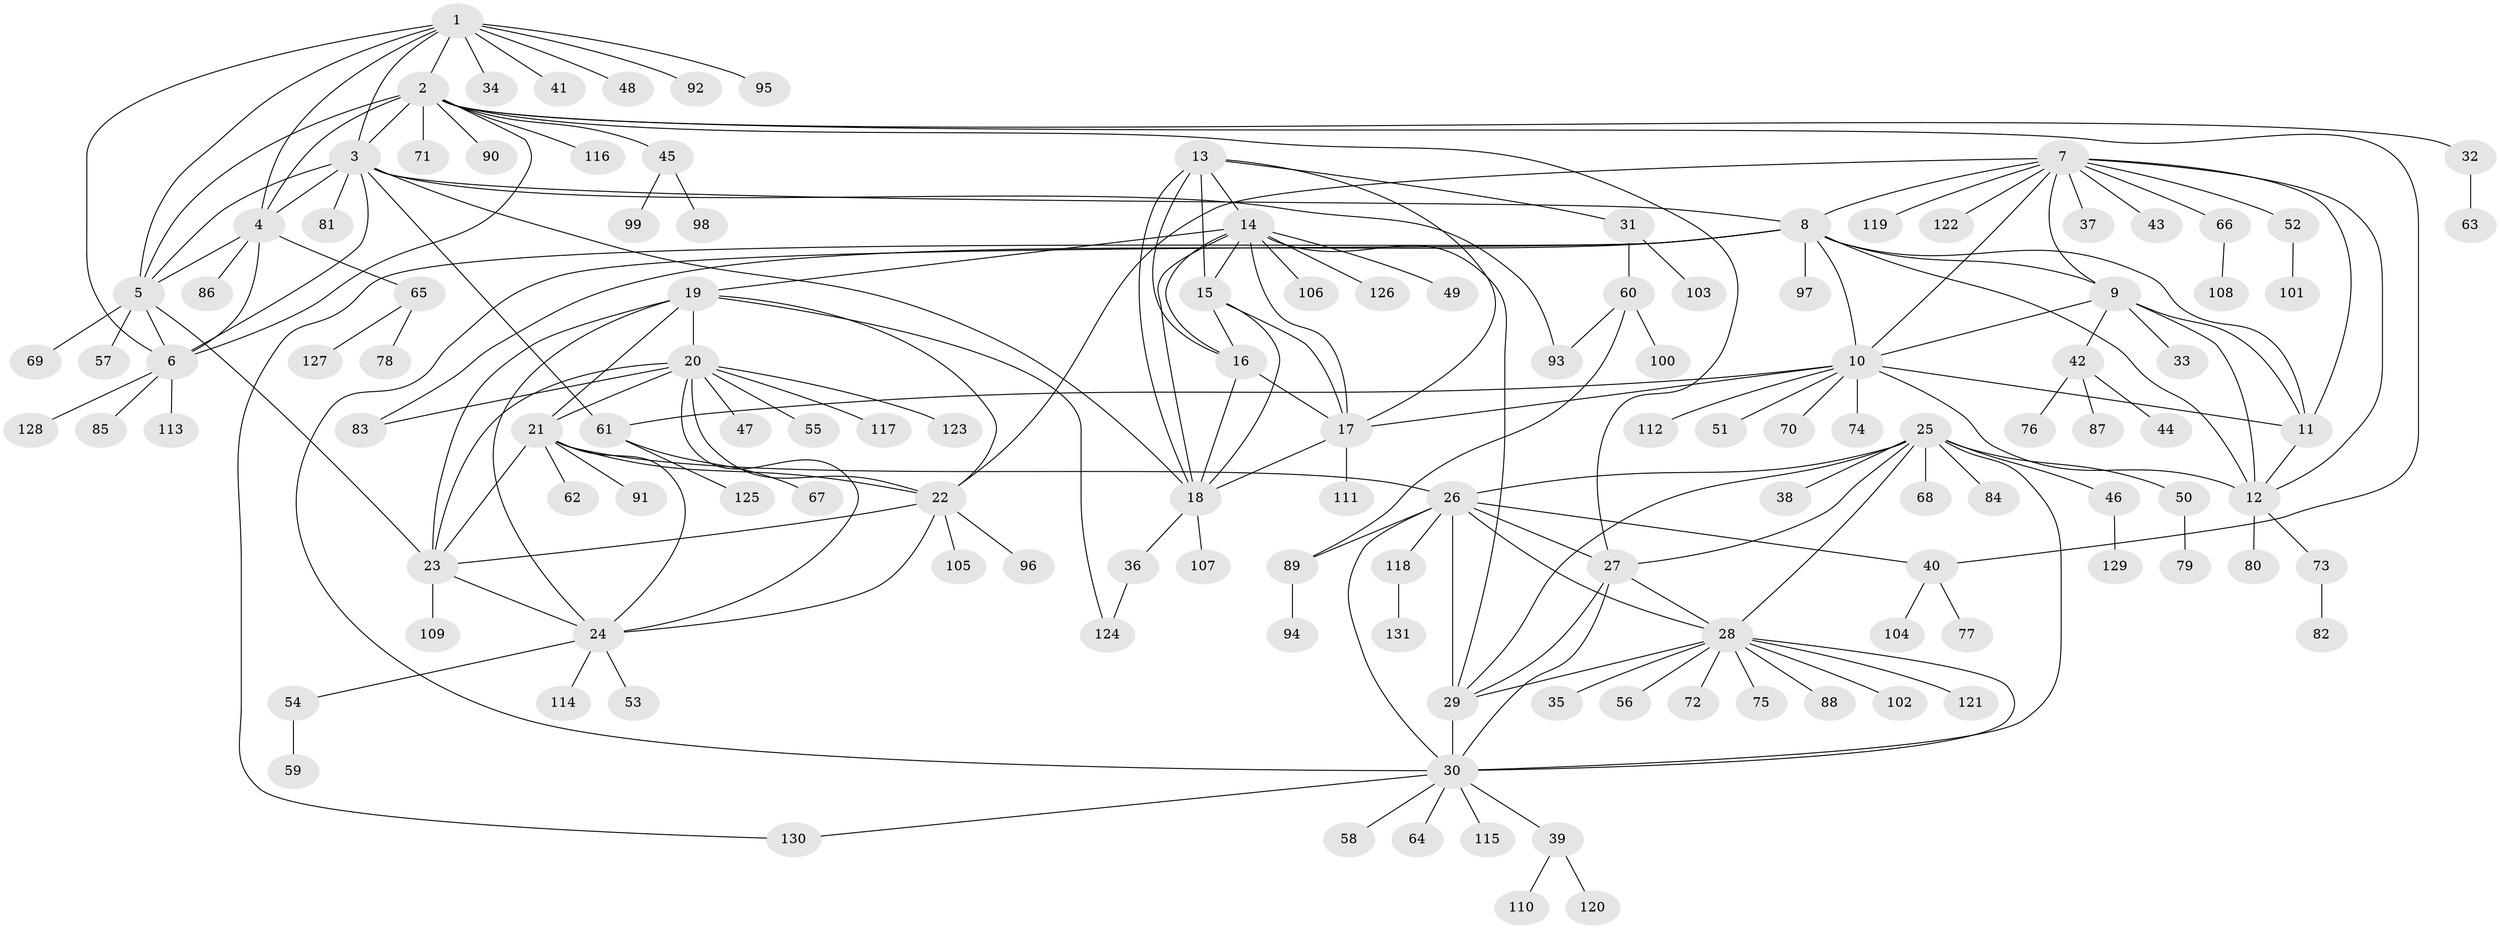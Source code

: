 // Generated by graph-tools (version 1.1) at 2025/55/03/09/25 04:55:54]
// undirected, 131 vertices, 193 edges
graph export_dot {
graph [start="1"]
  node [color=gray90,style=filled];
  1;
  2;
  3;
  4;
  5;
  6;
  7;
  8;
  9;
  10;
  11;
  12;
  13;
  14;
  15;
  16;
  17;
  18;
  19;
  20;
  21;
  22;
  23;
  24;
  25;
  26;
  27;
  28;
  29;
  30;
  31;
  32;
  33;
  34;
  35;
  36;
  37;
  38;
  39;
  40;
  41;
  42;
  43;
  44;
  45;
  46;
  47;
  48;
  49;
  50;
  51;
  52;
  53;
  54;
  55;
  56;
  57;
  58;
  59;
  60;
  61;
  62;
  63;
  64;
  65;
  66;
  67;
  68;
  69;
  70;
  71;
  72;
  73;
  74;
  75;
  76;
  77;
  78;
  79;
  80;
  81;
  82;
  83;
  84;
  85;
  86;
  87;
  88;
  89;
  90;
  91;
  92;
  93;
  94;
  95;
  96;
  97;
  98;
  99;
  100;
  101;
  102;
  103;
  104;
  105;
  106;
  107;
  108;
  109;
  110;
  111;
  112;
  113;
  114;
  115;
  116;
  117;
  118;
  119;
  120;
  121;
  122;
  123;
  124;
  125;
  126;
  127;
  128;
  129;
  130;
  131;
  1 -- 2;
  1 -- 3;
  1 -- 4;
  1 -- 5;
  1 -- 6;
  1 -- 34;
  1 -- 41;
  1 -- 48;
  1 -- 92;
  1 -- 95;
  2 -- 3;
  2 -- 4;
  2 -- 5;
  2 -- 6;
  2 -- 27;
  2 -- 32;
  2 -- 40;
  2 -- 45;
  2 -- 71;
  2 -- 90;
  2 -- 116;
  3 -- 4;
  3 -- 5;
  3 -- 6;
  3 -- 8;
  3 -- 18;
  3 -- 61;
  3 -- 81;
  3 -- 93;
  4 -- 5;
  4 -- 6;
  4 -- 65;
  4 -- 86;
  5 -- 6;
  5 -- 23;
  5 -- 57;
  5 -- 69;
  6 -- 85;
  6 -- 113;
  6 -- 128;
  7 -- 8;
  7 -- 9;
  7 -- 10;
  7 -- 11;
  7 -- 12;
  7 -- 22;
  7 -- 37;
  7 -- 43;
  7 -- 52;
  7 -- 66;
  7 -- 119;
  7 -- 122;
  8 -- 9;
  8 -- 10;
  8 -- 11;
  8 -- 12;
  8 -- 30;
  8 -- 83;
  8 -- 97;
  8 -- 130;
  9 -- 10;
  9 -- 11;
  9 -- 12;
  9 -- 33;
  9 -- 42;
  10 -- 11;
  10 -- 12;
  10 -- 17;
  10 -- 51;
  10 -- 61;
  10 -- 70;
  10 -- 74;
  10 -- 112;
  11 -- 12;
  12 -- 73;
  12 -- 80;
  13 -- 14;
  13 -- 15;
  13 -- 16;
  13 -- 17;
  13 -- 18;
  13 -- 31;
  14 -- 15;
  14 -- 16;
  14 -- 17;
  14 -- 18;
  14 -- 19;
  14 -- 29;
  14 -- 49;
  14 -- 106;
  14 -- 126;
  15 -- 16;
  15 -- 17;
  15 -- 18;
  16 -- 17;
  16 -- 18;
  17 -- 18;
  17 -- 111;
  18 -- 36;
  18 -- 107;
  19 -- 20;
  19 -- 21;
  19 -- 22;
  19 -- 23;
  19 -- 24;
  19 -- 124;
  20 -- 21;
  20 -- 22;
  20 -- 23;
  20 -- 24;
  20 -- 47;
  20 -- 55;
  20 -- 83;
  20 -- 117;
  20 -- 123;
  21 -- 22;
  21 -- 23;
  21 -- 24;
  21 -- 26;
  21 -- 62;
  21 -- 91;
  22 -- 23;
  22 -- 24;
  22 -- 96;
  22 -- 105;
  23 -- 24;
  23 -- 109;
  24 -- 53;
  24 -- 54;
  24 -- 114;
  25 -- 26;
  25 -- 27;
  25 -- 28;
  25 -- 29;
  25 -- 30;
  25 -- 38;
  25 -- 46;
  25 -- 50;
  25 -- 68;
  25 -- 84;
  26 -- 27;
  26 -- 28;
  26 -- 29;
  26 -- 30;
  26 -- 40;
  26 -- 89;
  26 -- 118;
  27 -- 28;
  27 -- 29;
  27 -- 30;
  28 -- 29;
  28 -- 30;
  28 -- 35;
  28 -- 56;
  28 -- 72;
  28 -- 75;
  28 -- 88;
  28 -- 102;
  28 -- 121;
  29 -- 30;
  30 -- 39;
  30 -- 58;
  30 -- 64;
  30 -- 115;
  30 -- 130;
  31 -- 60;
  31 -- 103;
  32 -- 63;
  36 -- 124;
  39 -- 110;
  39 -- 120;
  40 -- 77;
  40 -- 104;
  42 -- 44;
  42 -- 76;
  42 -- 87;
  45 -- 98;
  45 -- 99;
  46 -- 129;
  50 -- 79;
  52 -- 101;
  54 -- 59;
  60 -- 89;
  60 -- 93;
  60 -- 100;
  61 -- 67;
  61 -- 125;
  65 -- 78;
  65 -- 127;
  66 -- 108;
  73 -- 82;
  89 -- 94;
  118 -- 131;
}
